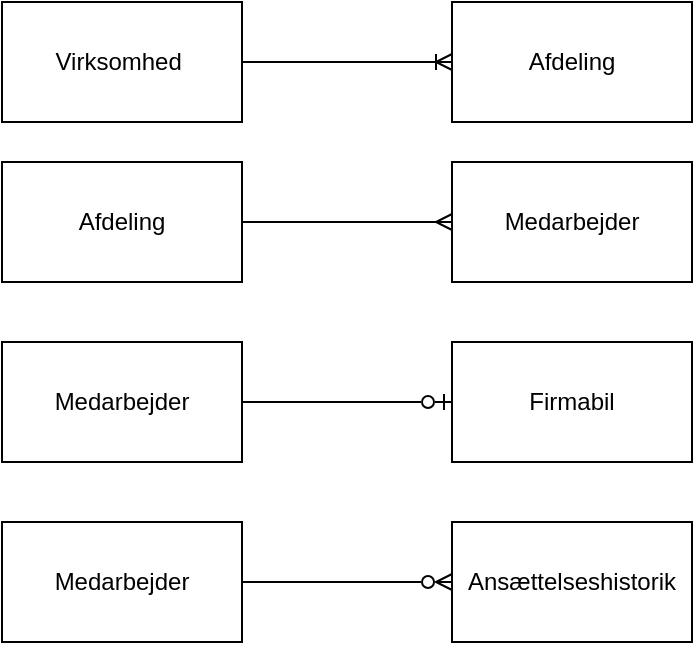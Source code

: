 <mxfile version="24.0.2" type="github">
  <diagram name="Page-1" id="mY0hgo6ihkvloCwyQAVZ">
    <mxGraphModel dx="541" dy="555" grid="1" gridSize="10" guides="1" tooltips="1" connect="1" arrows="1" fold="1" page="1" pageScale="1" pageWidth="850" pageHeight="1100" math="0" shadow="0">
      <root>
        <mxCell id="0" />
        <mxCell id="1" parent="0" />
        <mxCell id="Ps6iyz-mz_8LiDE0RArQ-4" value="" style="edgeStyle=orthogonalEdgeStyle;rounded=0;orthogonalLoop=1;jettySize=auto;html=1;endArrow=ERoneToMany;endFill=0;" edge="1" parent="1" source="Ps6iyz-mz_8LiDE0RArQ-1" target="Ps6iyz-mz_8LiDE0RArQ-2">
          <mxGeometry relative="1" as="geometry" />
        </mxCell>
        <mxCell id="Ps6iyz-mz_8LiDE0RArQ-1" value="Virksomhed&amp;nbsp;" style="rounded=0;whiteSpace=wrap;html=1;" vertex="1" parent="1">
          <mxGeometry x="80" y="120" width="120" height="60" as="geometry" />
        </mxCell>
        <mxCell id="Ps6iyz-mz_8LiDE0RArQ-2" value="Afdeling" style="rounded=0;whiteSpace=wrap;html=1;" vertex="1" parent="1">
          <mxGeometry x="305" y="120" width="120" height="60" as="geometry" />
        </mxCell>
        <mxCell id="Ps6iyz-mz_8LiDE0RArQ-11" value="" style="edgeStyle=orthogonalEdgeStyle;rounded=0;orthogonalLoop=1;jettySize=auto;html=1;endArrow=ERmany;endFill=0;" edge="1" parent="1" source="Ps6iyz-mz_8LiDE0RArQ-5" target="Ps6iyz-mz_8LiDE0RArQ-6">
          <mxGeometry relative="1" as="geometry" />
        </mxCell>
        <mxCell id="Ps6iyz-mz_8LiDE0RArQ-5" value="Afdeling" style="rounded=0;whiteSpace=wrap;html=1;" vertex="1" parent="1">
          <mxGeometry x="80" y="200" width="120" height="60" as="geometry" />
        </mxCell>
        <mxCell id="Ps6iyz-mz_8LiDE0RArQ-6" value="Medarbejder" style="rounded=0;whiteSpace=wrap;html=1;" vertex="1" parent="1">
          <mxGeometry x="305" y="200" width="120" height="60" as="geometry" />
        </mxCell>
        <mxCell id="Ps6iyz-mz_8LiDE0RArQ-12" value="" style="edgeStyle=orthogonalEdgeStyle;rounded=0;orthogonalLoop=1;jettySize=auto;html=1;endArrow=ERzeroToOne;endFill=0;" edge="1" parent="1" source="Ps6iyz-mz_8LiDE0RArQ-7" target="Ps6iyz-mz_8LiDE0RArQ-8">
          <mxGeometry relative="1" as="geometry" />
        </mxCell>
        <mxCell id="Ps6iyz-mz_8LiDE0RArQ-7" value="Medarbejder" style="rounded=0;whiteSpace=wrap;html=1;" vertex="1" parent="1">
          <mxGeometry x="80" y="290" width="120" height="60" as="geometry" />
        </mxCell>
        <mxCell id="Ps6iyz-mz_8LiDE0RArQ-8" value="Firmabil" style="rounded=0;whiteSpace=wrap;html=1;" vertex="1" parent="1">
          <mxGeometry x="305" y="290" width="120" height="60" as="geometry" />
        </mxCell>
        <mxCell id="Ps6iyz-mz_8LiDE0RArQ-13" value="" style="edgeStyle=orthogonalEdgeStyle;rounded=0;orthogonalLoop=1;jettySize=auto;html=1;endArrow=ERzeroToMany;endFill=0;" edge="1" parent="1" source="Ps6iyz-mz_8LiDE0RArQ-9" target="Ps6iyz-mz_8LiDE0RArQ-10">
          <mxGeometry relative="1" as="geometry" />
        </mxCell>
        <mxCell id="Ps6iyz-mz_8LiDE0RArQ-9" value="Medarbejder" style="rounded=0;whiteSpace=wrap;html=1;" vertex="1" parent="1">
          <mxGeometry x="80" y="380" width="120" height="60" as="geometry" />
        </mxCell>
        <mxCell id="Ps6iyz-mz_8LiDE0RArQ-10" value="Ansættelseshistorik" style="rounded=0;whiteSpace=wrap;html=1;" vertex="1" parent="1">
          <mxGeometry x="305" y="380" width="120" height="60" as="geometry" />
        </mxCell>
      </root>
    </mxGraphModel>
  </diagram>
</mxfile>
